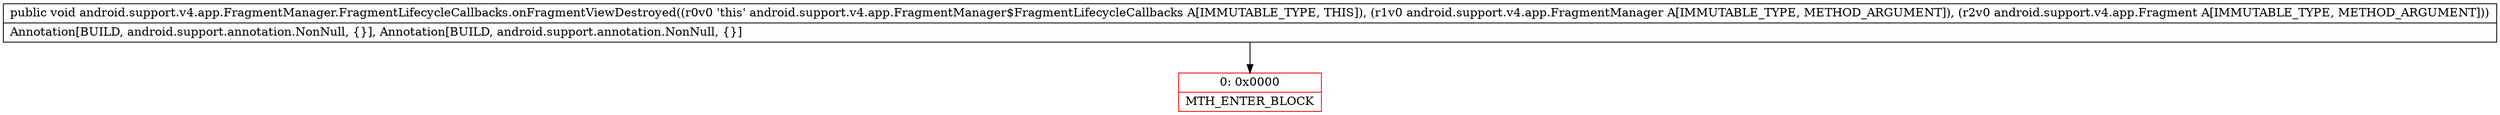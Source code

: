 digraph "CFG forandroid.support.v4.app.FragmentManager.FragmentLifecycleCallbacks.onFragmentViewDestroyed(Landroid\/support\/v4\/app\/FragmentManager;Landroid\/support\/v4\/app\/Fragment;)V" {
subgraph cluster_Region_826178089 {
label = "R(0)";
node [shape=record,color=blue];
}
Node_0 [shape=record,color=red,label="{0\:\ 0x0000|MTH_ENTER_BLOCK\l}"];
MethodNode[shape=record,label="{public void android.support.v4.app.FragmentManager.FragmentLifecycleCallbacks.onFragmentViewDestroyed((r0v0 'this' android.support.v4.app.FragmentManager$FragmentLifecycleCallbacks A[IMMUTABLE_TYPE, THIS]), (r1v0 android.support.v4.app.FragmentManager A[IMMUTABLE_TYPE, METHOD_ARGUMENT]), (r2v0 android.support.v4.app.Fragment A[IMMUTABLE_TYPE, METHOD_ARGUMENT]))  | Annotation[BUILD, android.support.annotation.NonNull, \{\}], Annotation[BUILD, android.support.annotation.NonNull, \{\}]\l}"];
MethodNode -> Node_0;
}

